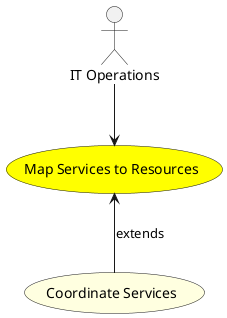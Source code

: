 @startuml


usecase "Map Services to Resources" as MapServicestoResources #yellow

Actor "IT Operations" as ITOperations

ITOperations --> MapServicestoResources





usecase "Coordinate Services" as CoordinateServices #lightyellow

MapServicestoResources <-- CoordinateServices : extends







@enduml
